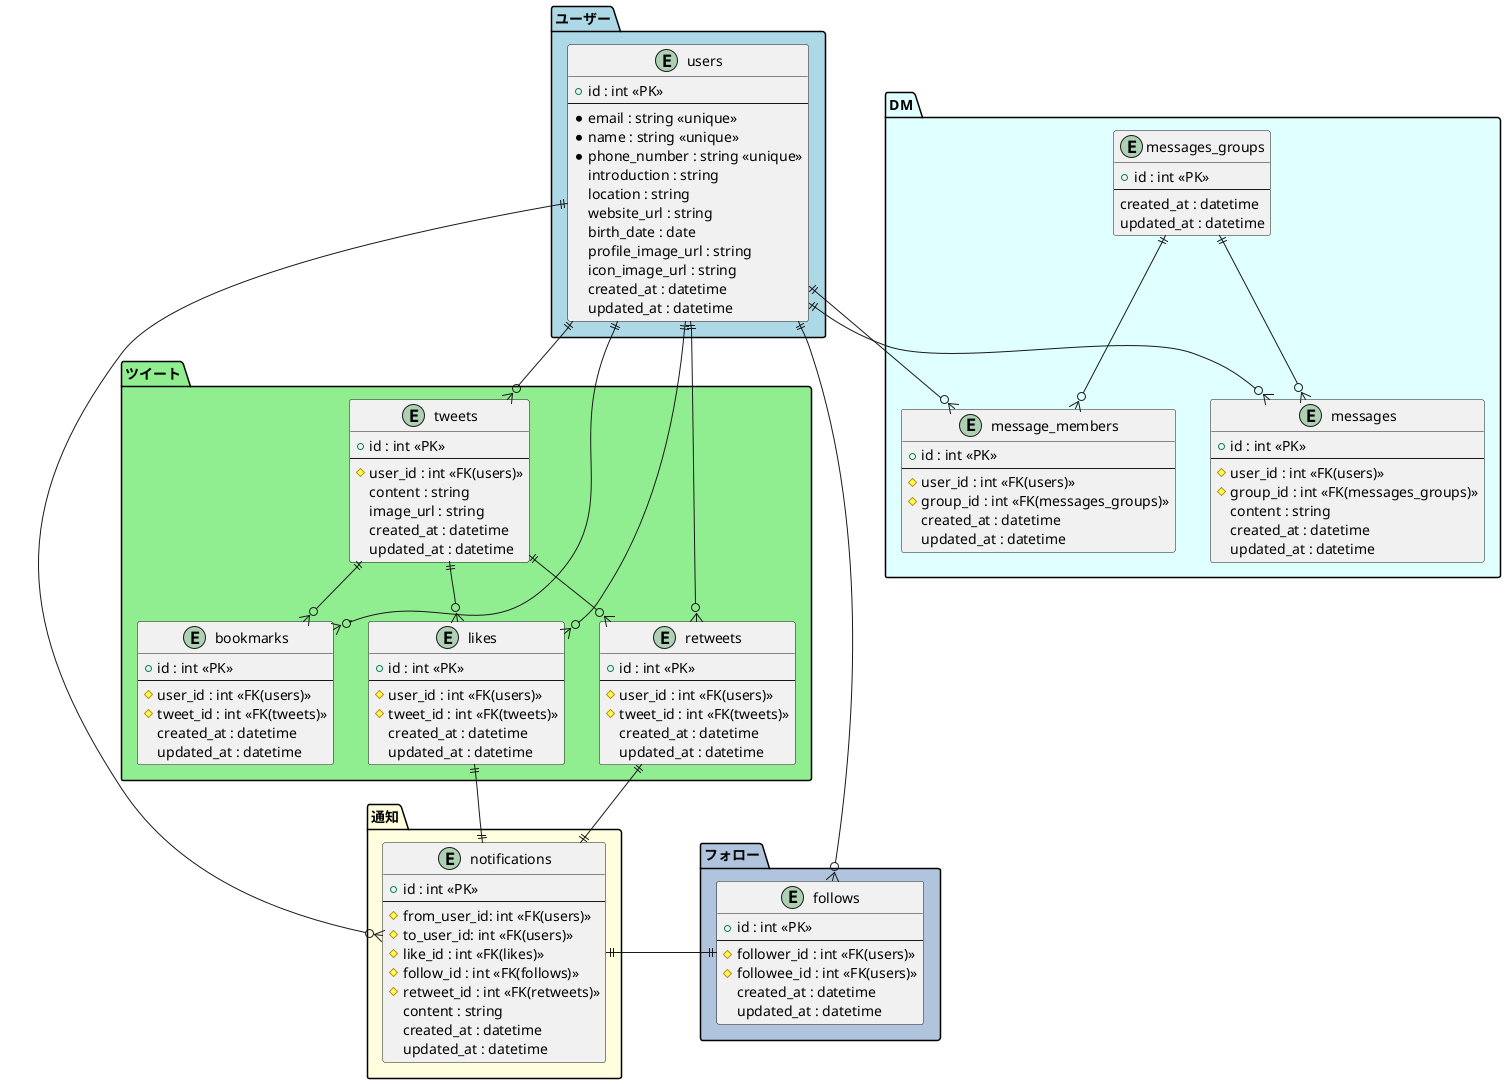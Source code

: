 @startuml twitter
package "ユーザー" #LightBlue {
  entity "users" as users {
    + id : int <<PK>>
    --
    * email : string <<unique>>
    * name : string <<unique>>
    * phone_number : string <<unique>>
      introduction : string
      location : string
      website_url : string
      birth_date : date
      profile_image_url : string
      icon_image_url : string
      created_at : datetime
      updated_at : datetime
  }
}

package "フォロー" #LightSteelBlue {
  entity "follows" as follows {
    + id : int <<PK>>
    --
    # follower_id : int <<FK(users)>>
    # followee_id : int <<FK(users)>>
      created_at : datetime
      updated_at : datetime
  }
}

package "ツイート" #LightGreen {
  entity "tweets" as tweets {
    + id : int <<PK>>
    --
    # user_id : int <<FK(users)>>
      content : string
      image_url : string
      created_at : datetime
      updated_at : datetime
  }

  entity "bookmarks" as bookmarks {
    + id : int <<PK>>
    --
    # user_id : int <<FK(users)>>
    # tweet_id : int <<FK(tweets)>>
      created_at : datetime
      updated_at : datetime
  }
  entity "likes" as likes {
    + id : int <<PK>>
    --
    # user_id : int <<FK(users)>>
    # tweet_id : int <<FK(tweets)>>
      created_at : datetime
      updated_at : datetime
  }
  entity "retweets" as retweets {
    + id : int <<PK>>
    --
    # user_id : int <<FK(users)>>
    # tweet_id : int <<FK(tweets)>>
      created_at : datetime
      updated_at : datetime
  }
}  

package "通知" #lightyellow {
  entity "notifications" as notifications {
    + id : int <<PK>>
    --
    # from_user_id: int <<FK(users)>>
    # to_user_id: int <<FK(users)>>
    # like_id : int <<FK(likes)>>
    # follow_id : int <<FK(follows)>>
    # retweet_id : int <<FK(retweets)>>
      content : string
      created_at : datetime
      updated_at : datetime
  }
}

package "DM" #LightCyan {
  entity "messages_groups" as messages_groups {
    + id : int <<PK>>
    --
      created_at : datetime
      updated_at : datetime
  }
  entity "message_members" as message_members {
    + id : int <<PK>>
    --
    # user_id : int <<FK(users)>>
    # group_id : int <<FK(messages_groups)>>
      created_at : datetime
      updated_at : datetime
  }
  entity "messages" as messages {
    + id : int <<PK>>
    --
    # user_id : int <<FK(users)>>
    # group_id : int <<FK(messages_groups)>>
      content : string
      created_at : datetime
      updated_at : datetime
  }
}
' --o| // 0か1のみ関連する
' --|| // 必ず1つ関連する
' --o{ // 0以上関連する(多)
' --|{ // 1以上関連する(多)

users ||--o{ tweets
users ||--o{ bookmarks
users ||--o{ likes
users ||--o{ retweets
users ||--o{ follows
users ||--o{ messages
users ||--o{ notifications
users ||--o{ message_members

messages_groups ||--o{messages
messages_groups ||--o{message_members

tweets ||--o{ likes
tweets ||--o{ retweets
tweets ||--o{ bookmarks

follows ||-l-|| notifications
retweets ||-d-|| notifications
likes ||-d-|| notifications


@enduml